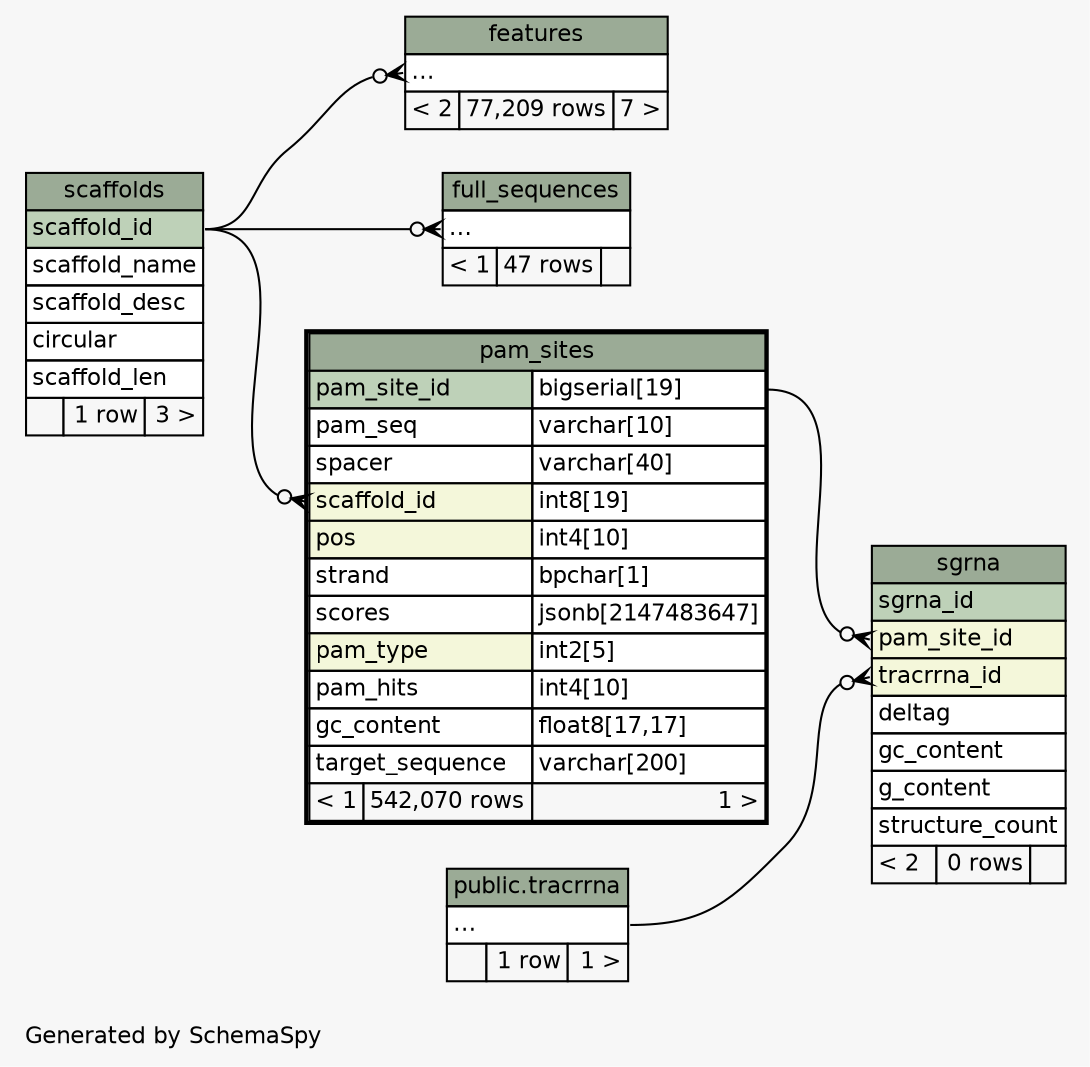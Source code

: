 // dot 2.28.0 on Mac OS X 10.12.4
// SchemaSpy rev 590
digraph "twoDegreesRelationshipsDiagram" {
  graph [
    rankdir="RL"
    bgcolor="#f7f7f7"
    label="\nGenerated by SchemaSpy"
    labeljust="l"
    nodesep="0.18"
    ranksep="0.46"
    fontname="Helvetica"
    fontsize="11"
  ];
  node [
    fontname="Helvetica"
    fontsize="11"
    shape="plaintext"
  ];
  edge [
    arrowsize="0.8"
  ];
  "features":"elipses":w -> "scaffolds":"scaffold_id":e [arrowhead=none dir=back arrowtail=crowodot];
  "full_sequences":"elipses":w -> "scaffolds":"scaffold_id":e [arrowhead=none dir=back arrowtail=crowodot];
  "pam_sites":"scaffold_id":w -> "scaffolds":"scaffold_id":e [arrowhead=none dir=back arrowtail=crowodot];
  "sgrna":"pam_site_id":w -> "pam_sites":"pam_site_id.type":e [arrowhead=none dir=back arrowtail=crowodot];
  "sgrna":"tracrrna_id":w -> "public.tracrrna":"elipses":e [arrowhead=none dir=back arrowtail=crowodot];
  "features" [
    label=<
    <TABLE BORDER="0" CELLBORDER="1" CELLSPACING="0" BGCOLOR="#ffffff">
      <TR><TD COLSPAN="3" BGCOLOR="#9bab96" ALIGN="CENTER">features</TD></TR>
      <TR><TD PORT="elipses" COLSPAN="3" ALIGN="LEFT">...</TD></TR>
      <TR><TD ALIGN="LEFT" BGCOLOR="#f7f7f7">&lt; 2</TD><TD ALIGN="RIGHT" BGCOLOR="#f7f7f7">77,209 rows</TD><TD ALIGN="RIGHT" BGCOLOR="#f7f7f7">7 &gt;</TD></TR>
    </TABLE>>
    URL="features.html"
    tooltip="features"
  ];
  "full_sequences" [
    label=<
    <TABLE BORDER="0" CELLBORDER="1" CELLSPACING="0" BGCOLOR="#ffffff">
      <TR><TD COLSPAN="3" BGCOLOR="#9bab96" ALIGN="CENTER">full_sequences</TD></TR>
      <TR><TD PORT="elipses" COLSPAN="3" ALIGN="LEFT">...</TD></TR>
      <TR><TD ALIGN="LEFT" BGCOLOR="#f7f7f7">&lt; 1</TD><TD ALIGN="RIGHT" BGCOLOR="#f7f7f7">47 rows</TD><TD ALIGN="RIGHT" BGCOLOR="#f7f7f7">  </TD></TR>
    </TABLE>>
    URL="full_sequences.html"
    tooltip="full_sequences"
  ];
  "pam_sites" [
    label=<
    <TABLE BORDER="2" CELLBORDER="1" CELLSPACING="0" BGCOLOR="#ffffff">
      <TR><TD COLSPAN="3" BGCOLOR="#9bab96" ALIGN="CENTER">pam_sites</TD></TR>
      <TR><TD PORT="pam_site_id" COLSPAN="2" BGCOLOR="#bed1b8" ALIGN="LEFT">pam_site_id</TD><TD PORT="pam_site_id.type" ALIGN="LEFT">bigserial[19]</TD></TR>
      <TR><TD PORT="pam_seq" COLSPAN="2" ALIGN="LEFT">pam_seq</TD><TD PORT="pam_seq.type" ALIGN="LEFT">varchar[10]</TD></TR>
      <TR><TD PORT="spacer" COLSPAN="2" ALIGN="LEFT">spacer</TD><TD PORT="spacer.type" ALIGN="LEFT">varchar[40]</TD></TR>
      <TR><TD PORT="scaffold_id" COLSPAN="2" BGCOLOR="#f4f7da" ALIGN="LEFT">scaffold_id</TD><TD PORT="scaffold_id.type" ALIGN="LEFT">int8[19]</TD></TR>
      <TR><TD PORT="pos" COLSPAN="2" BGCOLOR="#f4f7da" ALIGN="LEFT">pos</TD><TD PORT="pos.type" ALIGN="LEFT">int4[10]</TD></TR>
      <TR><TD PORT="strand" COLSPAN="2" ALIGN="LEFT">strand</TD><TD PORT="strand.type" ALIGN="LEFT">bpchar[1]</TD></TR>
      <TR><TD PORT="scores" COLSPAN="2" ALIGN="LEFT">scores</TD><TD PORT="scores.type" ALIGN="LEFT">jsonb[2147483647]</TD></TR>
      <TR><TD PORT="pam_type" COLSPAN="2" BGCOLOR="#f4f7da" ALIGN="LEFT">pam_type</TD><TD PORT="pam_type.type" ALIGN="LEFT">int2[5]</TD></TR>
      <TR><TD PORT="pam_hits" COLSPAN="2" ALIGN="LEFT">pam_hits</TD><TD PORT="pam_hits.type" ALIGN="LEFT">int4[10]</TD></TR>
      <TR><TD PORT="gc_content" COLSPAN="2" ALIGN="LEFT">gc_content</TD><TD PORT="gc_content.type" ALIGN="LEFT">float8[17,17]</TD></TR>
      <TR><TD PORT="target_sequence" COLSPAN="2" ALIGN="LEFT">target_sequence</TD><TD PORT="target_sequence.type" ALIGN="LEFT">varchar[200]</TD></TR>
      <TR><TD ALIGN="LEFT" BGCOLOR="#f7f7f7">&lt; 1</TD><TD ALIGN="RIGHT" BGCOLOR="#f7f7f7">542,070 rows</TD><TD ALIGN="RIGHT" BGCOLOR="#f7f7f7">1 &gt;</TD></TR>
    </TABLE>>
    URL="pam_sites.html"
    tooltip="pam_sites"
  ];
  "scaffolds" [
    label=<
    <TABLE BORDER="0" CELLBORDER="1" CELLSPACING="0" BGCOLOR="#ffffff">
      <TR><TD COLSPAN="3" BGCOLOR="#9bab96" ALIGN="CENTER">scaffolds</TD></TR>
      <TR><TD PORT="scaffold_id" COLSPAN="3" BGCOLOR="#bed1b8" ALIGN="LEFT">scaffold_id</TD></TR>
      <TR><TD PORT="scaffold_name" COLSPAN="3" ALIGN="LEFT">scaffold_name</TD></TR>
      <TR><TD PORT="scaffold_desc" COLSPAN="3" ALIGN="LEFT">scaffold_desc</TD></TR>
      <TR><TD PORT="circular" COLSPAN="3" ALIGN="LEFT">circular</TD></TR>
      <TR><TD PORT="scaffold_len" COLSPAN="3" ALIGN="LEFT">scaffold_len</TD></TR>
      <TR><TD ALIGN="LEFT" BGCOLOR="#f7f7f7">  </TD><TD ALIGN="RIGHT" BGCOLOR="#f7f7f7">1 row</TD><TD ALIGN="RIGHT" BGCOLOR="#f7f7f7">3 &gt;</TD></TR>
    </TABLE>>
    URL="scaffolds.html"
    tooltip="scaffolds"
  ];
  "sgrna" [
    label=<
    <TABLE BORDER="0" CELLBORDER="1" CELLSPACING="0" BGCOLOR="#ffffff">
      <TR><TD COLSPAN="3" BGCOLOR="#9bab96" ALIGN="CENTER">sgrna</TD></TR>
      <TR><TD PORT="sgrna_id" COLSPAN="3" BGCOLOR="#bed1b8" ALIGN="LEFT">sgrna_id</TD></TR>
      <TR><TD PORT="pam_site_id" COLSPAN="3" BGCOLOR="#f4f7da" ALIGN="LEFT">pam_site_id</TD></TR>
      <TR><TD PORT="tracrrna_id" COLSPAN="3" BGCOLOR="#f4f7da" ALIGN="LEFT">tracrrna_id</TD></TR>
      <TR><TD PORT="deltag" COLSPAN="3" ALIGN="LEFT">deltag</TD></TR>
      <TR><TD PORT="gc_content" COLSPAN="3" ALIGN="LEFT">gc_content</TD></TR>
      <TR><TD PORT="g_content" COLSPAN="3" ALIGN="LEFT">g_content</TD></TR>
      <TR><TD PORT="structure_count" COLSPAN="3" ALIGN="LEFT">structure_count</TD></TR>
      <TR><TD ALIGN="LEFT" BGCOLOR="#f7f7f7">&lt; 2</TD><TD ALIGN="RIGHT" BGCOLOR="#f7f7f7">0 rows</TD><TD ALIGN="RIGHT" BGCOLOR="#f7f7f7">  </TD></TR>
    </TABLE>>
    URL="sgrna.html"
    tooltip="sgrna"
  ];
  "public.tracrrna" [
    label=<
    <TABLE BORDER="0" CELLBORDER="1" CELLSPACING="0" BGCOLOR="#ffffff">
      <TR><TD COLSPAN="3" BGCOLOR="#9bab96" ALIGN="CENTER">public.tracrrna</TD></TR>
      <TR><TD PORT="elipses" COLSPAN="3" ALIGN="LEFT">...</TD></TR>
      <TR><TD ALIGN="LEFT" BGCOLOR="#f7f7f7">  </TD><TD ALIGN="RIGHT" BGCOLOR="#f7f7f7">1 row</TD><TD ALIGN="RIGHT" BGCOLOR="#f7f7f7">1 &gt;</TD></TR>
    </TABLE>>
    tooltip="public.tracrrna"
  ];
}
